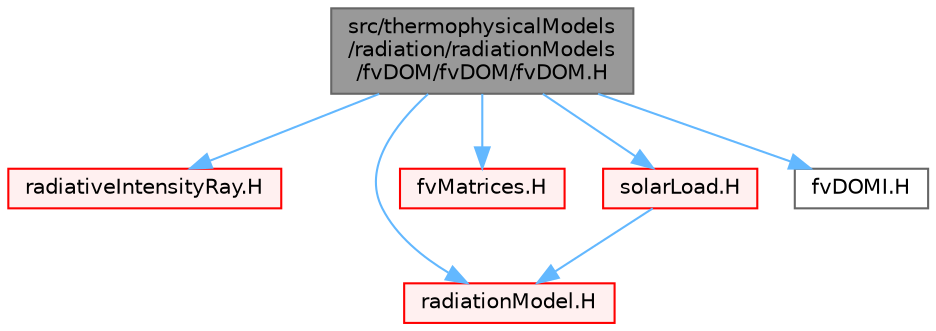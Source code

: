 digraph "src/thermophysicalModels/radiation/radiationModels/fvDOM/fvDOM/fvDOM.H"
{
 // LATEX_PDF_SIZE
  bgcolor="transparent";
  edge [fontname=Helvetica,fontsize=10,labelfontname=Helvetica,labelfontsize=10];
  node [fontname=Helvetica,fontsize=10,shape=box,height=0.2,width=0.4];
  Node1 [id="Node000001",label="src/thermophysicalModels\l/radiation/radiationModels\l/fvDOM/fvDOM/fvDOM.H",height=0.2,width=0.4,color="gray40", fillcolor="grey60", style="filled", fontcolor="black",tooltip=" "];
  Node1 -> Node2 [id="edge1_Node000001_Node000002",color="steelblue1",style="solid",tooltip=" "];
  Node2 [id="Node000002",label="radiativeIntensityRay.H",height=0.2,width=0.4,color="red", fillcolor="#FFF0F0", style="filled",URL="$radiativeIntensityRay_8H.html",tooltip=" "];
  Node1 -> Node386 [id="edge2_Node000001_Node000386",color="steelblue1",style="solid",tooltip=" "];
  Node386 [id="Node000386",label="radiationModel.H",height=0.2,width=0.4,color="red", fillcolor="#FFF0F0", style="filled",URL="$radiationModel_8H.html",tooltip=" "];
  Node1 -> Node389 [id="edge3_Node000001_Node000389",color="steelblue1",style="solid",tooltip=" "];
  Node389 [id="Node000389",label="fvMatrices.H",height=0.2,width=0.4,color="red", fillcolor="#FFF0F0", style="filled",URL="$fvMatrices_8H.html",tooltip="A special matrix type and solver, designed for finite volume solutions of scalar equations."];
  Node1 -> Node404 [id="edge4_Node000001_Node000404",color="steelblue1",style="solid",tooltip=" "];
  Node404 [id="Node000404",label="solarLoad.H",height=0.2,width=0.4,color="red", fillcolor="#FFF0F0", style="filled",URL="$solarLoad_8H.html",tooltip=" "];
  Node404 -> Node386 [id="edge5_Node000404_Node000386",color="steelblue1",style="solid",tooltip=" "];
  Node1 -> Node471 [id="edge6_Node000001_Node000471",color="steelblue1",style="solid",tooltip=" "];
  Node471 [id="Node000471",label="fvDOMI.H",height=0.2,width=0.4,color="grey40", fillcolor="white", style="filled",URL="$fvDOMI_8H.html",tooltip=" "];
}
